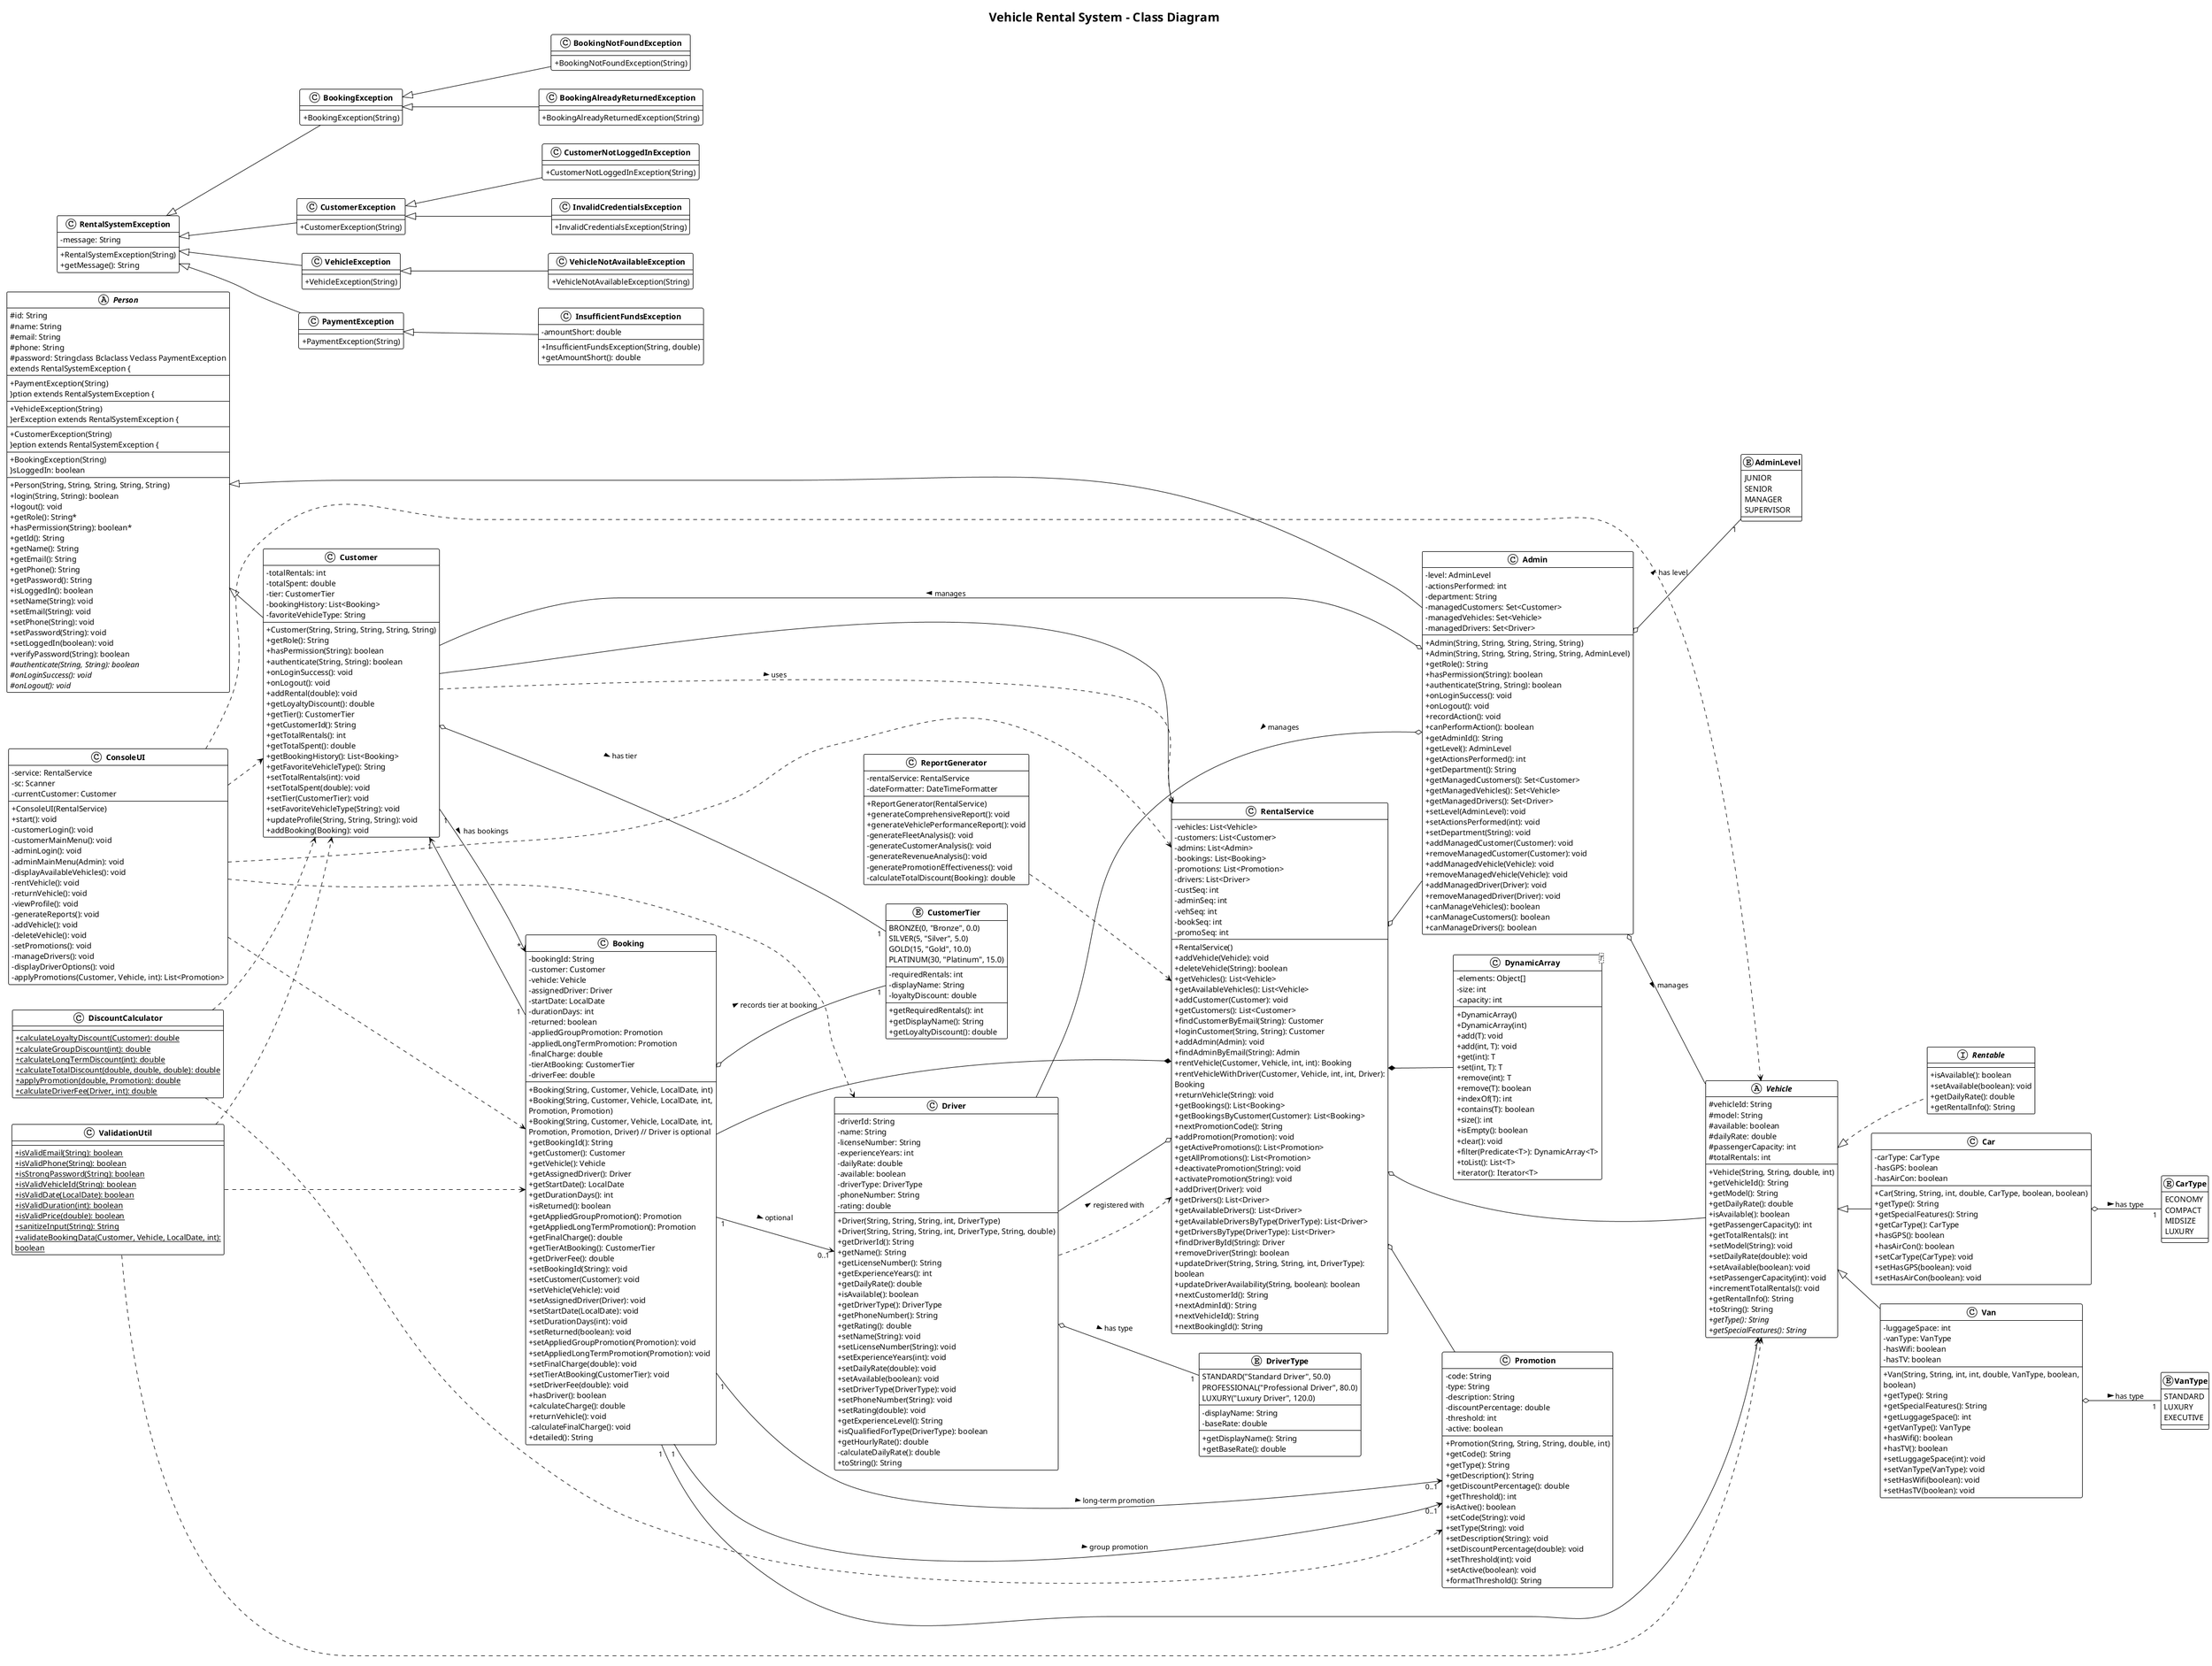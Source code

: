 @startuml Vehicle_Rental_System_Class_Diagram
!theme plain
skinparam classAttributeIconSize 0
skinparam classFontStyle bold
skinparam pageMargins 10
skinparam maxMessageSize 300
skinparam wrapWidth 400
skinparam pageMaxHeight 0
skinparam pageExternalColor white
left to right direction
title Vehicle Rental System - Class Diagram

' Abstract classes and interfaces
abstract class Person {
    # id: String
    # name: String
    # email: String
    # phone: String
    # password: Stringclass Bclaclass Veclass PaymentException extends RentalSystemException {
    --
    + PaymentException(String)
}ption extends RentalSystemException {
    --
    + VehicleException(String)
}erException extends RentalSystemException {
    --
    + CustomerException(String)
}eption extends RentalSystemException {
    --
    + BookingException(String)
}sLoggedIn: boolean
    --
    + Person(String, String, String, String, String)
    + login(String, String): boolean
    + logout(): void
    + getRole(): String*
    + hasPermission(String): boolean*
    + getId(): String
    + getName(): String
    + getEmail(): String
    + getPhone(): String
    + getPassword(): String
    + isLoggedIn(): boolean
    + setName(String): void
    + setEmail(String): void
    + setPhone(String): void
    + setPassword(String): void
    + setLoggedIn(boolean): void
    + verifyPassword(String): boolean
    # authenticate(String, String): boolean {abstract}
    # onLoginSuccess(): void {abstract}
    # onLogout(): void {abstract}
}

interface Rentable {
    + isAvailable(): boolean
    + setAvailable(boolean): void
    + getDailyRate(): double
    + getRentalInfo(): String
}

' Main vehicle hierarchy
abstract class Vehicle {
    # vehicleId: String
    # model: String
    # available: boolean
    # dailyRate: double
    # passengerCapacity: int
    # totalRentals: int
    --
    + Vehicle(String, String, double, int)
    + getVehicleId(): String
    + getModel(): String
    + getDailyRate(): double
    + isAvailable(): boolean
    + getPassengerCapacity(): int
    + getTotalRentals(): int
    + setModel(String): void
    + setDailyRate(double): void
    + setAvailable(boolean): void
    + setPassengerCapacity(int): void
    + incrementTotalRentals(): void
    + getRentalInfo(): String
    + toString(): String
    + getType(): String {abstract}
    + getSpecialFeatures(): String {abstract}
}

class Car {
    - carType: CarType
    - hasGPS: boolean
    - hasAirCon: boolean
    --
    + Car(String, String, int, double, CarType, boolean, boolean)
    + getType(): String
    + getSpecialFeatures(): String
    + getCarType(): CarType
    + hasGPS(): boolean
    + hasAirCon(): boolean
    + setCarType(CarType): void
    + setHasGPS(boolean): void
    + setHasAirCon(boolean): void
}

class Van {
    - luggageSpace: int
    - vanType: VanType
    - hasWifi: boolean
    - hasTV: boolean
    --
    + Van(String, String, int, int, double, VanType, boolean, boolean)
    + getType(): String
    + getSpecialFeatures(): String
    + getLuggageSpace(): int
    + getVanType(): VanType
    + hasWifi(): boolean
    + hasTV(): boolean
    + setLuggageSpace(int): void
    + setVanType(VanType): void
    + setHasWifi(boolean): void
    + setHasTV(boolean): void
}

' Person hierarchy
class Customer {
    - totalRentals: int
    - totalSpent: double
    - tier: CustomerTier
    - bookingHistory: List<Booking>
    - favoriteVehicleType: String
    --
    + Customer(String, String, String, String, String)
    + getRole(): String
    + hasPermission(String): boolean
    + authenticate(String, String): boolean
    + onLoginSuccess(): void
    + onLogout(): void
    + addRental(double): void
    + getLoyaltyDiscount(): double
    + getTier(): CustomerTier
    + getCustomerId(): String
    + getTotalRentals(): int
    + getTotalSpent(): double
    + getBookingHistory(): List<Booking>
    + getFavoriteVehicleType(): String
    + setTotalRentals(int): void
    + setTotalSpent(double): void
    + setTier(CustomerTier): void
    + setFavoriteVehicleType(String): void
    + updateProfile(String, String, String): void
    + addBooking(Booking): void
}

class Admin {
    - level: AdminLevel
    - actionsPerformed: int
    - department: String
    - managedCustomers: Set<Customer>
    - managedVehicles: Set<Vehicle>
    - managedDrivers: Set<Driver>
    --
    + Admin(String, String, String, String, String)
    + Admin(String, String, String, String, String, AdminLevel)
    + getRole(): String
    + hasPermission(String): boolean
    + authenticate(String, String): boolean
    + onLoginSuccess(): void
    + onLogout(): void
    + recordAction(): void
    + canPerformAction(): boolean
    + getAdminId(): String
    + getLevel(): AdminLevel
    + getActionsPerformed(): int
    + getDepartment(): String
    + getManagedCustomers(): Set<Customer>
    + getManagedVehicles(): Set<Vehicle>
    + getManagedDrivers(): Set<Driver>
    + setLevel(AdminLevel): void
    + setActionsPerformed(int): void
    + setDepartment(String): void
    + addManagedCustomer(Customer): void
    + removeManagedCustomer(Customer): void
    + addManagedVehicle(Vehicle): void
    + removeManagedVehicle(Vehicle): void
    + addManagedDriver(Driver): void
    + removeManagedDriver(Driver): void
    + canManageVehicles(): boolean
    + canManageCustomers(): boolean
    + canManageDrivers(): boolean
}

' Enumerations
enum CustomerTier {
    BRONZE(0, "Bronze", 0.0)
    SILVER(5, "Silver", 5.0)
    GOLD(15, "Gold", 10.0)
    PLATINUM(30, "Platinum", 15.0)
    --
    - requiredRentals: int
    - displayName: String
    - loyaltyDiscount: double
    --
    + getRequiredRentals(): int
    + getDisplayName(): String
    + getLoyaltyDiscount(): double
}

enum AdminLevel {
    JUNIOR
    SENIOR
    MANAGER
    SUPERVISOR
}

enum CarType {
    ECONOMY
    COMPACT
    MIDSIZE
    LUXURY
}

enum VanType {
    STANDARD
    LUXURY
    EXECUTIVE
}



' Driver service classes
class Driver {
    - driverId: String
    - name: String
    - licenseNumber: String
    - experienceYears: int
    - dailyRate: double
    - available: boolean
    - driverType: DriverType
    - phoneNumber: String
    - rating: double
    --
    + Driver(String, String, String, int, DriverType)
    + Driver(String, String, String, int, DriverType, String, double)
    + getDriverId(): String
    + getName(): String
    + getLicenseNumber(): String
    + getExperienceYears(): int
    + getDailyRate(): double
    + isAvailable(): boolean
    + getDriverType(): DriverType
    + getPhoneNumber(): String
    + getRating(): double
    + setName(String): void
    + setLicenseNumber(String): void
    + setExperienceYears(int): void
    + setDailyRate(double): void
    + setAvailable(boolean): void
    + setDriverType(DriverType): void
    + setPhoneNumber(String): void
    + setRating(double): void
    + getExperienceLevel(): String
    + isQualifiedForType(DriverType): boolean
    + getHourlyRate(): double
    - calculateDailyRate(): double
    + toString(): String
}

enum DriverType {
    STANDARD("Standard Driver", 50.0)
    PROFESSIONAL("Professional Driver", 80.0)
    LUXURY("Luxury Driver", 120.0)
    --
    - displayName: String
    - baseRate: double
    --
    + getDisplayName(): String
    + getBaseRate(): double
}

' Core business classes
class Booking {
    - bookingId: String
    - customer: Customer
    - vehicle: Vehicle
    - assignedDriver: Driver
    - startDate: LocalDate
    - durationDays: int
    - returned: boolean
    - appliedGroupPromotion: Promotion
    - appliedLongTermPromotion: Promotion
    - finalCharge: double
    - tierAtBooking: CustomerTier
    - driverFee: double
    --
    + Booking(String, Customer, Vehicle, LocalDate, int)
    + Booking(String, Customer, Vehicle, LocalDate, int, Promotion, Promotion)
    + Booking(String, Customer, Vehicle, LocalDate, int, Promotion, Promotion, Driver) // Driver is optional
    + getBookingId(): String
    + getCustomer(): Customer
    + getVehicle(): Vehicle
    + getAssignedDriver(): Driver
    + getStartDate(): LocalDate
    + getDurationDays(): int
    + isReturned(): boolean
    + getAppliedGroupPromotion(): Promotion
    + getAppliedLongTermPromotion(): Promotion
    + getFinalCharge(): double
    + getTierAtBooking(): CustomerTier
    + getDriverFee(): double
    + setBookingId(String): void
    + setCustomer(Customer): void
    + setVehicle(Vehicle): void
    + setAssignedDriver(Driver): void
    + setStartDate(LocalDate): void
    + setDurationDays(int): void
    + setReturned(boolean): void
    + setAppliedGroupPromotion(Promotion): void
    + setAppliedLongTermPromotion(Promotion): void
    + setFinalCharge(double): void
    + setTierAtBooking(CustomerTier): void
    + setDriverFee(double): void
    + hasDriver(): boolean
    + calculateCharge(): double
    + returnVehicle(): void
    - calculateFinalCharge(): void
    + detailed(): String
}

class Promotion {
    - code: String
    - type: String
    - description: String
    - discountPercentage: double
    - threshold: int
    - active: boolean
    --
    + Promotion(String, String, String, double, int)
    + getCode(): String
    + getType(): String
    + getDescription(): String
    + getDiscountPercentage(): double
    + getThreshold(): int
    + isActive(): boolean
    + setCode(String): void
    + setType(String): void
    + setDescription(String): void
    + setDiscountPercentage(double): void
    + setThreshold(int): void
    + setActive(boolean): void
    + formatThreshold(): String
}

' Service layer
class RentalService {
    - vehicles: List<Vehicle>
    - customers: List<Customer>
    - admins: List<Admin>
    - bookings: List<Booking>
    - promotions: List<Promotion>
    - drivers: List<Driver>
    - custSeq: int
    - adminSeq: int
    - vehSeq: int
    - bookSeq: int
    - promoSeq: int
    --
    + RentalService()
    + addVehicle(Vehicle): void
    + deleteVehicle(String): boolean
    + getVehicles(): List<Vehicle> 
    + getAvailableVehicles(): List<Vehicle>
    + addCustomer(Customer): void
    + getCustomers(): List<Customer>
    + findCustomerByEmail(String): Customer
    + loginCustomer(String, String): Customer
    + addAdmin(Admin): void
    + findAdminByEmail(String): Admin
    + rentVehicle(Customer, Vehicle, int, int): Booking
    + rentVehicleWithDriver(Customer, Vehicle, int, int, Driver): Booking
    + returnVehicle(String): void
    + getBookings(): List<Booking> 
    + getBookingsByCustomer(Customer): List<Booking>
    + nextPromotionCode(): String
    + addPromotion(Promotion): void
    + getActivePromotions(): List<Promotion>
    + getAllPromotions(): List<Promotion>  
    + deactivatePromotion(String): void
    + activatePromotion(String): void
    + addDriver(Driver): void
    + getDrivers(): List<Driver>
    + getAvailableDrivers(): List<Driver>
    + getAvailableDriversByType(DriverType): List<Driver>
    + getDriversByType(DriverType): List<Driver>
    + findDriverById(String): Driver
    + removeDriver(String): boolean
    + updateDriver(String, String, String, int, DriverType): boolean
    + updateDriverAvailability(String, boolean): boolean
    + nextCustomerId(): String
    + nextAdminId(): String
    + nextVehicleId(): String
    + nextBookingId(): String
}

' Utility classes
class "DynamicArray<T>" as DynamicArray {
    - elements: Object[]
    - size: int
    - capacity: int
    --
    + DynamicArray()
    + DynamicArray(int)
    + add(T): void
    + add(int, T): void
    + get(int): T
    + set(int, T): T
    + remove(int): T
    + remove(T): boolean
    + indexOf(T): int
    + contains(T): boolean
    + size(): int
    + isEmpty(): boolean
    + clear(): void
    + filter(Predicate<T>): DynamicArray<T>
    + toList(): List<T>
    + iterator(): Iterator<T>
}

class ReportGenerator {
    - rentalService: RentalService
    - dateFormatter: DateTimeFormatter
    --
    + ReportGenerator(RentalService)
    + generateComprehensiveReport(): void
    + generateVehiclePerformanceReport(): void
    - generateFleetAnalysis(): void
    - generateCustomerAnalysis(): void
    - generateRevenueAnalysis(): void
    - generatePromotionEffectiveness(): void
    - calculateTotalDiscount(Booking): double
}

class ConsoleUI {
    - service: RentalService
    - sc: Scanner
    - currentCustomer: Customer
    --
    + ConsoleUI(RentalService)
    + start(): void
    - customerLogin(): void
    - customerMainMenu(): void
    - adminLogin(): void
    - adminMainMenu(Admin): void
    - displayAvailableVehicles(): void
    - rentVehicle(): void
    - returnVehicle(): void
    - viewProfile(): void
    - generateReports(): void
    - addVehicle(): void
    - deleteVehicle(): void
    - setPromotions(): void
    - manageDrivers(): void
    - displayDriverOptions(): void
    - applyPromotions(Customer, Vehicle, int): List<Promotion>
}

class ValidationUtil {
    --
    + {static} isValidEmail(String): boolean
    + {static} isValidPhone(String): boolean
    + {static} isStrongPassword(String): boolean
    + {static} isValidVehicleId(String): boolean
    + {static} isValidDate(LocalDate): boolean
    + {static} isValidDuration(int): boolean
    + {static} isValidPrice(double): boolean
    + {static} sanitizeInput(String): String
    + {static} validateBookingData(Customer, Vehicle, LocalDate, int): boolean
}

class DiscountCalculator {
    --
    + {static} calculateLoyaltyDiscount(Customer): double
    + {static} calculateGroupDiscount(int): double
    + {static} calculateLongTermDiscount(int): double
    + {static} calculateTotalDiscount(double, double, double): double
    + {static} applyPromotion(double, Promotion): double
    + {static} calculateDriverFee(Driver, int): double
}

' Exception classes
class RentalSystemException {
    - message: String
    --
    + RentalSystemException(String)
    + getMessage(): String
}

class BookingException extends RentalSystemException {
    --
    + BookingException(String)
}

class CustomerException extends RentalSystemException {
    --
    + CustomerException(String)
}

class VehicleException extends RentalSystemException {
    --
    + VehicleException(String)
}

class PaymentException extends RentalSystemException {
    --
    + PaymentException(String)
}

class BookingNotFoundException extends BookingException {
    --
    + BookingNotFoundException(String)
}

class BookingAlreadyReturnedException extends BookingException {
    --
    + BookingAlreadyReturnedException(String)
}

class CustomerNotLoggedInException extends CustomerException {
    --
    + CustomerNotLoggedInException(String)
}

class InvalidCredentialsException extends CustomerException {
    --
    + InvalidCredentialsException(String)
}

class InsufficientFundsException extends PaymentException {
    - amountShort: double
    --
    + InsufficientFundsException(String, double)
    + getAmountShort(): double
}

class VehicleNotAvailableException extends VehicleException {
    --
    + VehicleNotAvailableException(String)
}



' Relationships - Using Standard UML Notation

' Inheritance (Extension) - <|--
Person <|-- Customer
Person <|-- Admin
Vehicle <|-- Car
Vehicle <|-- Van
' Exception inheritance relationships defined via 'extends' in class definitions



' Interface Implementation - <|..
Vehicle <|.. Rentable 

' Aggregation (part can exist independently) - o--
Customer o-- "1" CustomerTier : has tier >
Admin o-- "1" AdminLevel : has level >
Car o-- "1" CarType : has type >
Van o-- "1" VanType : has type >
Driver o-- "1" DriverType : has type >

Booking o-- "1" CustomerTier : records tier at booking >

' Composition (part cannot exist without whole) - *--
RentalService *-- Booking 
RentalService *-- DynamicArray

' Aggregation (service manages these entities, but they can exist independently) - o--
RentalService o-- Vehicle 
RentalService o-- Customer
RentalService o-- Admin 
RentalService o-- Promotion
RentalService o-- Driver 

' Admin manages but doesn't own these entities - o--
Admin o-- Customer : manages >
Admin o-- Vehicle : manages >
Admin o-- Driver : manages >

' Association (uses/references) - --> with multiplicity
Booking "1" --> "1" Customer 
Booking "1" --> "1" Vehicle 
Booking "1" --> "0..1" Driver : optional >
Booking "1" --> "0..1" Promotion : group promotion >
Booking "1" --> "0..1" Promotion : long-term promotion >
Customer "1" --> "*" Booking : has bookings >



' Dependency (weaker form) - ..>
ReportGenerator ..> RentalService 
ConsoleUI ..> RentalService 
ConsoleUI ..> Customer
ConsoleUI ..> Vehicle
ConsoleUI ..> Booking
ConsoleUI ..> Driver
Customer ..> RentalService : uses >
Driver ..> RentalService : registered with >
DiscountCalculator ..> Customer
DiscountCalculator ..> Promotion
ValidationUtil ..> Customer
ValidationUtil ..> Vehicle
ValidationUtil ..> Booking


@enduml
